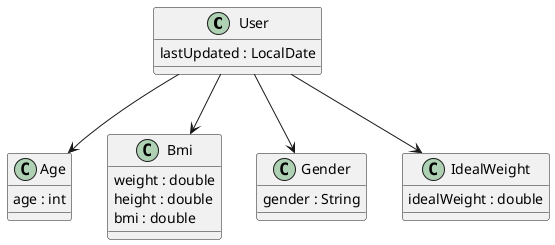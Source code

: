 @startuml
'https://plantuml.com/class-diagram

class User {
  lastUpdated : LocalDate
}

class Age {
  age : int
}

class Bmi {
  weight : double
  height : double
  bmi : double
}

class Gender {
 gender : String
}

class IdealWeight {
 idealWeight : double
}

User --> Age
User --> Bmi
User --> Gender
User --> IdealWeight

@enduml
